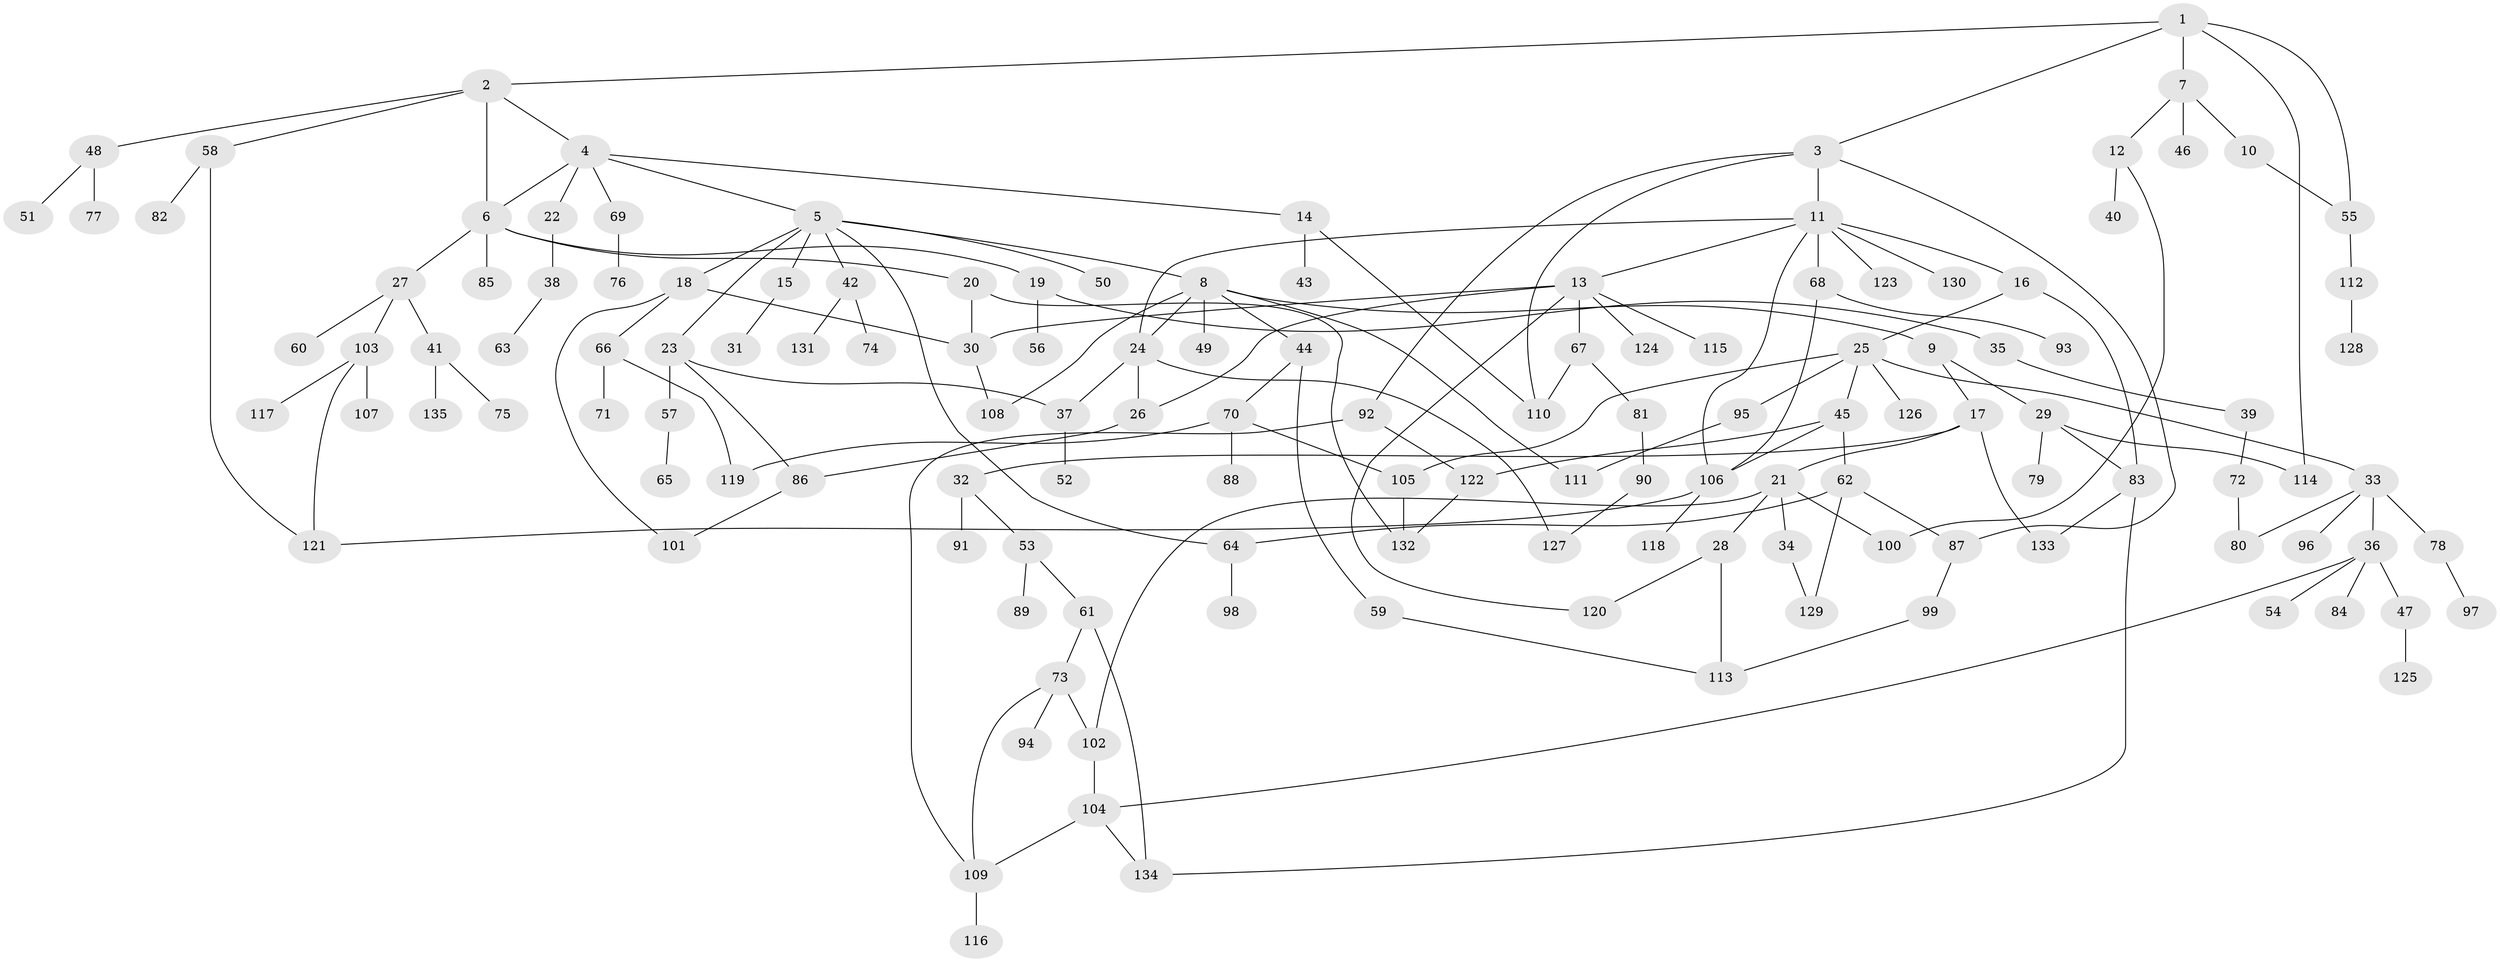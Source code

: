 // Generated by graph-tools (version 1.1) at 2025/49/03/09/25 03:49:23]
// undirected, 135 vertices, 174 edges
graph export_dot {
graph [start="1"]
  node [color=gray90,style=filled];
  1;
  2;
  3;
  4;
  5;
  6;
  7;
  8;
  9;
  10;
  11;
  12;
  13;
  14;
  15;
  16;
  17;
  18;
  19;
  20;
  21;
  22;
  23;
  24;
  25;
  26;
  27;
  28;
  29;
  30;
  31;
  32;
  33;
  34;
  35;
  36;
  37;
  38;
  39;
  40;
  41;
  42;
  43;
  44;
  45;
  46;
  47;
  48;
  49;
  50;
  51;
  52;
  53;
  54;
  55;
  56;
  57;
  58;
  59;
  60;
  61;
  62;
  63;
  64;
  65;
  66;
  67;
  68;
  69;
  70;
  71;
  72;
  73;
  74;
  75;
  76;
  77;
  78;
  79;
  80;
  81;
  82;
  83;
  84;
  85;
  86;
  87;
  88;
  89;
  90;
  91;
  92;
  93;
  94;
  95;
  96;
  97;
  98;
  99;
  100;
  101;
  102;
  103;
  104;
  105;
  106;
  107;
  108;
  109;
  110;
  111;
  112;
  113;
  114;
  115;
  116;
  117;
  118;
  119;
  120;
  121;
  122;
  123;
  124;
  125;
  126;
  127;
  128;
  129;
  130;
  131;
  132;
  133;
  134;
  135;
  1 -- 2;
  1 -- 3;
  1 -- 7;
  1 -- 55;
  1 -- 114;
  2 -- 4;
  2 -- 6;
  2 -- 48;
  2 -- 58;
  3 -- 11;
  3 -- 87;
  3 -- 92;
  3 -- 110;
  4 -- 5;
  4 -- 14;
  4 -- 22;
  4 -- 69;
  4 -- 6;
  5 -- 8;
  5 -- 15;
  5 -- 18;
  5 -- 23;
  5 -- 42;
  5 -- 50;
  5 -- 64;
  6 -- 19;
  6 -- 20;
  6 -- 27;
  6 -- 85;
  7 -- 10;
  7 -- 12;
  7 -- 46;
  8 -- 9;
  8 -- 24;
  8 -- 44;
  8 -- 49;
  8 -- 108;
  8 -- 111;
  9 -- 17;
  9 -- 29;
  10 -- 55;
  11 -- 13;
  11 -- 16;
  11 -- 68;
  11 -- 106;
  11 -- 123;
  11 -- 130;
  11 -- 24;
  12 -- 40;
  12 -- 100;
  13 -- 26;
  13 -- 30;
  13 -- 67;
  13 -- 115;
  13 -- 124;
  13 -- 120;
  14 -- 43;
  14 -- 110;
  15 -- 31;
  16 -- 25;
  16 -- 83;
  17 -- 21;
  17 -- 32;
  17 -- 133;
  18 -- 66;
  18 -- 101;
  18 -- 30;
  19 -- 35;
  19 -- 56;
  20 -- 30;
  20 -- 132;
  21 -- 28;
  21 -- 34;
  21 -- 102;
  21 -- 100;
  22 -- 38;
  23 -- 37;
  23 -- 57;
  23 -- 86;
  24 -- 37;
  24 -- 127;
  24 -- 26;
  25 -- 33;
  25 -- 45;
  25 -- 95;
  25 -- 105;
  25 -- 126;
  26 -- 86;
  27 -- 41;
  27 -- 60;
  27 -- 103;
  28 -- 120;
  28 -- 113;
  29 -- 79;
  29 -- 83;
  29 -- 114;
  30 -- 108;
  32 -- 53;
  32 -- 91;
  33 -- 36;
  33 -- 78;
  33 -- 80;
  33 -- 96;
  34 -- 129;
  35 -- 39;
  36 -- 47;
  36 -- 54;
  36 -- 84;
  36 -- 104;
  37 -- 52;
  38 -- 63;
  39 -- 72;
  41 -- 75;
  41 -- 135;
  42 -- 74;
  42 -- 131;
  44 -- 59;
  44 -- 70;
  45 -- 62;
  45 -- 106;
  45 -- 122;
  47 -- 125;
  48 -- 51;
  48 -- 77;
  53 -- 61;
  53 -- 89;
  55 -- 112;
  57 -- 65;
  58 -- 82;
  58 -- 121;
  59 -- 113;
  61 -- 73;
  61 -- 134;
  62 -- 87;
  62 -- 129;
  62 -- 64;
  64 -- 98;
  66 -- 71;
  66 -- 119;
  67 -- 81;
  67 -- 110;
  68 -- 93;
  68 -- 106;
  69 -- 76;
  70 -- 88;
  70 -- 119;
  70 -- 105;
  72 -- 80;
  73 -- 94;
  73 -- 102;
  73 -- 109;
  78 -- 97;
  81 -- 90;
  83 -- 134;
  83 -- 133;
  86 -- 101;
  87 -- 99;
  90 -- 127;
  92 -- 109;
  92 -- 122;
  95 -- 111;
  99 -- 113;
  102 -- 104;
  103 -- 107;
  103 -- 117;
  103 -- 121;
  104 -- 134;
  104 -- 109;
  105 -- 132;
  106 -- 118;
  106 -- 121;
  109 -- 116;
  112 -- 128;
  122 -- 132;
}
